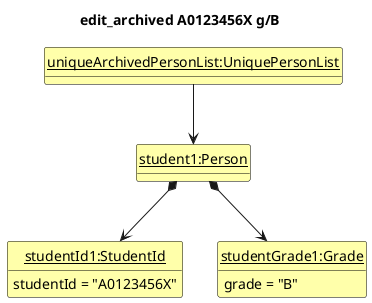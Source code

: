 @startuml
'https://plantuml.com/class-diagram

hide circle
hide methods
skinparam ClassFontColor #000000
skinparam ClassBorderColor #000000
skinparam ClassBackgroundColor #FFFFAA

title edit_archived A0123456X g/B

class uniquePersonList as "<u>uniqueArchivedPersonList:UniquePersonList</u>"
class student1 as "<u>student1:Person</u>" {}
class studentId1 as "<u>studentId1:StudentId</u>" {
    studentId = "A0123456X"
}
class studentGrade1 as "<u>studentGrade1:Grade</u>" {
    grade = "B"
}

uniquePersonList -down-> student1
student1 *-down-> studentId1
student1 *-down-> studentGrade1
@enduml
